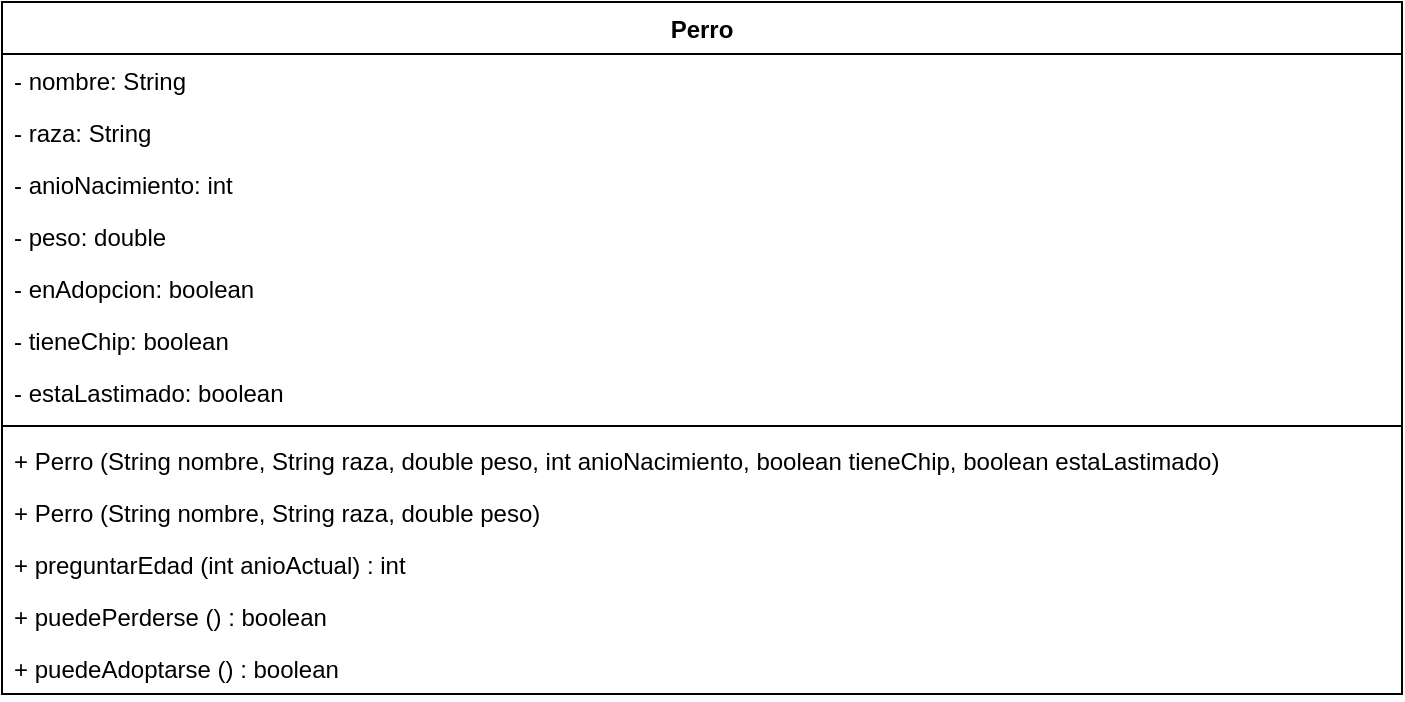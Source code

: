 <mxfile version="14.7.6" type="google"><diagram id="oFSL3uAzKPzIZV6hB1Sa" name="Page-1"><mxGraphModel dx="981" dy="526" grid="1" gridSize="10" guides="1" tooltips="1" connect="1" arrows="1" fold="1" page="1" pageScale="1" pageWidth="827" pageHeight="1169" math="0" shadow="0"><root><mxCell id="0"/><mxCell id="1" parent="0"/><mxCell id="oAgUEHV-lBQGBdjWiUhp-1" value="Perro" style="swimlane;fontStyle=1;align=center;verticalAlign=top;childLayout=stackLayout;horizontal=1;startSize=26;horizontalStack=0;resizeParent=1;resizeParentMax=0;resizeLast=0;collapsible=1;marginBottom=0;" vertex="1" parent="1"><mxGeometry x="64" y="40" width="700" height="346" as="geometry"/></mxCell><mxCell id="oAgUEHV-lBQGBdjWiUhp-2" value="- nombre: String" style="text;strokeColor=none;fillColor=none;align=left;verticalAlign=top;spacingLeft=4;spacingRight=4;overflow=hidden;rotatable=0;points=[[0,0.5],[1,0.5]];portConstraint=eastwest;" vertex="1" parent="oAgUEHV-lBQGBdjWiUhp-1"><mxGeometry y="26" width="700" height="26" as="geometry"/></mxCell><mxCell id="oAgUEHV-lBQGBdjWiUhp-5" value="- raza: String" style="text;strokeColor=none;fillColor=none;align=left;verticalAlign=top;spacingLeft=4;spacingRight=4;overflow=hidden;rotatable=0;points=[[0,0.5],[1,0.5]];portConstraint=eastwest;" vertex="1" parent="oAgUEHV-lBQGBdjWiUhp-1"><mxGeometry y="52" width="700" height="26" as="geometry"/></mxCell><mxCell id="oAgUEHV-lBQGBdjWiUhp-6" value="- anioNacimiento: int" style="text;strokeColor=none;fillColor=none;align=left;verticalAlign=top;spacingLeft=4;spacingRight=4;overflow=hidden;rotatable=0;points=[[0,0.5],[1,0.5]];portConstraint=eastwest;" vertex="1" parent="oAgUEHV-lBQGBdjWiUhp-1"><mxGeometry y="78" width="700" height="26" as="geometry"/></mxCell><mxCell id="oAgUEHV-lBQGBdjWiUhp-7" value="- peso: double" style="text;strokeColor=none;fillColor=none;align=left;verticalAlign=top;spacingLeft=4;spacingRight=4;overflow=hidden;rotatable=0;points=[[0,0.5],[1,0.5]];portConstraint=eastwest;" vertex="1" parent="oAgUEHV-lBQGBdjWiUhp-1"><mxGeometry y="104" width="700" height="26" as="geometry"/></mxCell><mxCell id="oAgUEHV-lBQGBdjWiUhp-8" value="- enAdopcion: boolean" style="text;strokeColor=none;fillColor=none;align=left;verticalAlign=top;spacingLeft=4;spacingRight=4;overflow=hidden;rotatable=0;points=[[0,0.5],[1,0.5]];portConstraint=eastwest;" vertex="1" parent="oAgUEHV-lBQGBdjWiUhp-1"><mxGeometry y="130" width="700" height="26" as="geometry"/></mxCell><mxCell id="oAgUEHV-lBQGBdjWiUhp-9" value="- tieneChip: boolean" style="text;strokeColor=none;fillColor=none;align=left;verticalAlign=top;spacingLeft=4;spacingRight=4;overflow=hidden;rotatable=0;points=[[0,0.5],[1,0.5]];portConstraint=eastwest;" vertex="1" parent="oAgUEHV-lBQGBdjWiUhp-1"><mxGeometry y="156" width="700" height="26" as="geometry"/></mxCell><mxCell id="oAgUEHV-lBQGBdjWiUhp-10" value="- estaLastimado: boolean" style="text;strokeColor=none;fillColor=none;align=left;verticalAlign=top;spacingLeft=4;spacingRight=4;overflow=hidden;rotatable=0;points=[[0,0.5],[1,0.5]];portConstraint=eastwest;" vertex="1" parent="oAgUEHV-lBQGBdjWiUhp-1"><mxGeometry y="182" width="700" height="26" as="geometry"/></mxCell><mxCell id="oAgUEHV-lBQGBdjWiUhp-3" value="" style="line;strokeWidth=1;fillColor=none;align=left;verticalAlign=middle;spacingTop=-1;spacingLeft=3;spacingRight=3;rotatable=0;labelPosition=right;points=[];portConstraint=eastwest;" vertex="1" parent="oAgUEHV-lBQGBdjWiUhp-1"><mxGeometry y="208" width="700" height="8" as="geometry"/></mxCell><mxCell id="oAgUEHV-lBQGBdjWiUhp-12" value="+ Perro (String nombre, String raza, double peso, int anioNacimiento, boolean tieneChip, boolean estaLastimado)" style="text;strokeColor=none;fillColor=none;align=left;verticalAlign=top;spacingLeft=4;spacingRight=4;overflow=hidden;rotatable=0;points=[[0,0.5],[1,0.5]];portConstraint=eastwest;" vertex="1" parent="oAgUEHV-lBQGBdjWiUhp-1"><mxGeometry y="216" width="700" height="26" as="geometry"/></mxCell><mxCell id="oAgUEHV-lBQGBdjWiUhp-4" value="+ Perro (String nombre, String raza, double peso)" style="text;strokeColor=none;fillColor=none;align=left;verticalAlign=top;spacingLeft=4;spacingRight=4;overflow=hidden;rotatable=0;points=[[0,0.5],[1,0.5]];portConstraint=eastwest;" vertex="1" parent="oAgUEHV-lBQGBdjWiUhp-1"><mxGeometry y="242" width="700" height="26" as="geometry"/></mxCell><mxCell id="oAgUEHV-lBQGBdjWiUhp-11" value="+ preguntarEdad (int anioActual) : int" style="text;strokeColor=none;fillColor=none;align=left;verticalAlign=top;spacingLeft=4;spacingRight=4;overflow=hidden;rotatable=0;points=[[0,0.5],[1,0.5]];portConstraint=eastwest;" vertex="1" parent="oAgUEHV-lBQGBdjWiUhp-1"><mxGeometry y="268" width="700" height="26" as="geometry"/></mxCell><mxCell id="oAgUEHV-lBQGBdjWiUhp-13" value="+ puedePerderse () : boolean" style="text;strokeColor=none;fillColor=none;align=left;verticalAlign=top;spacingLeft=4;spacingRight=4;overflow=hidden;rotatable=0;points=[[0,0.5],[1,0.5]];portConstraint=eastwest;" vertex="1" parent="oAgUEHV-lBQGBdjWiUhp-1"><mxGeometry y="294" width="700" height="26" as="geometry"/></mxCell><mxCell id="oAgUEHV-lBQGBdjWiUhp-14" value="+ puedeAdoptarse () : boolean" style="text;strokeColor=none;fillColor=none;align=left;verticalAlign=top;spacingLeft=4;spacingRight=4;overflow=hidden;rotatable=0;points=[[0,0.5],[1,0.5]];portConstraint=eastwest;" vertex="1" parent="oAgUEHV-lBQGBdjWiUhp-1"><mxGeometry y="320" width="700" height="26" as="geometry"/></mxCell></root></mxGraphModel></diagram></mxfile>